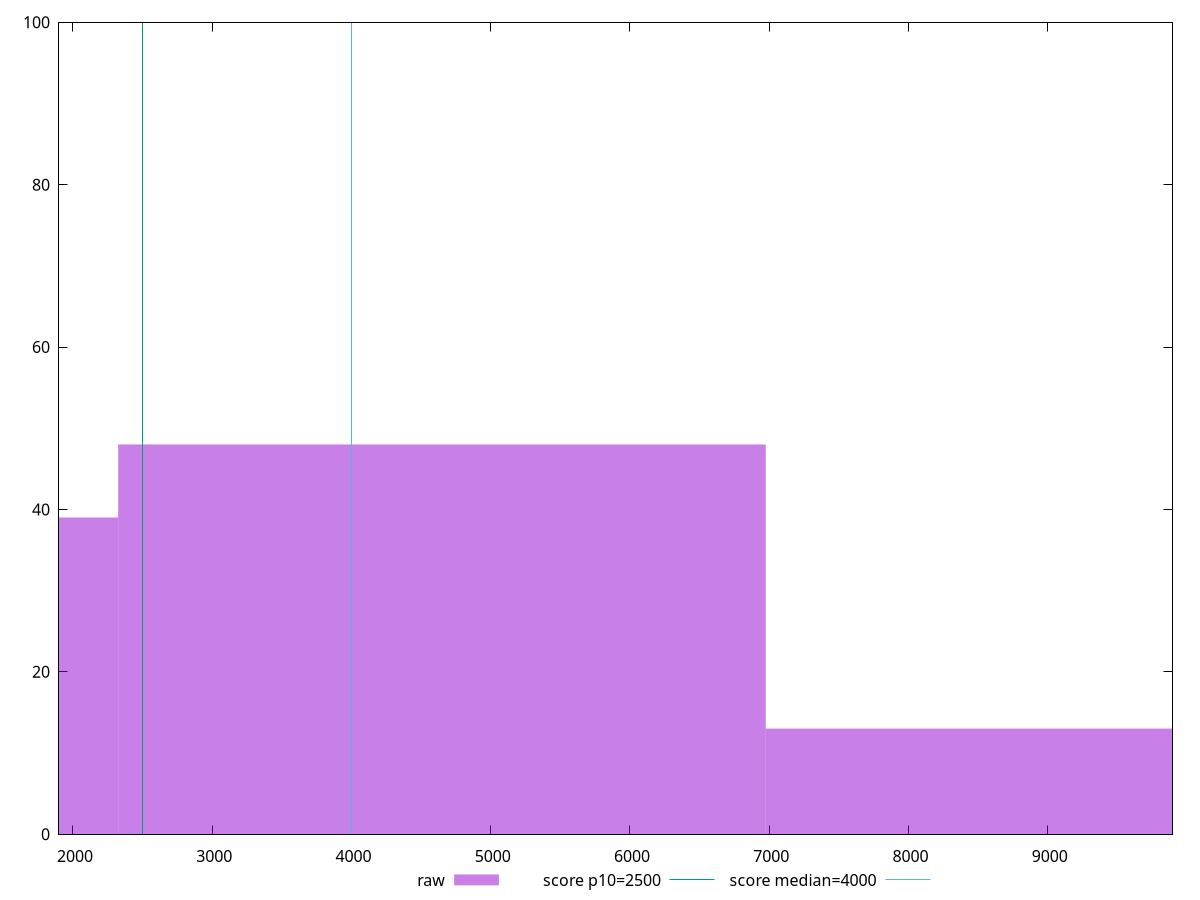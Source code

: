 reset

$raw <<EOF
9300.55361636556 13
0 39
4650.27680818278 48
EOF

set key outside below
set boxwidth 4650.27680818278
set xrange [1899.9920000000002:9896.5435]
set yrange [0:100]
set trange [0:100]
set style fill transparent solid 0.5 noborder

set parametric
set terminal svg size 640, 490 enhanced background rgb 'white'
set output "reports/report_00028_2021-02-24T12-49-42.674Z/largest-contentful-paint/samples/card/raw/histogram.svg"

plot $raw title "raw" with boxes, \
     2500,t title "score p10=2500", \
     4000,t title "score median=4000"

reset
